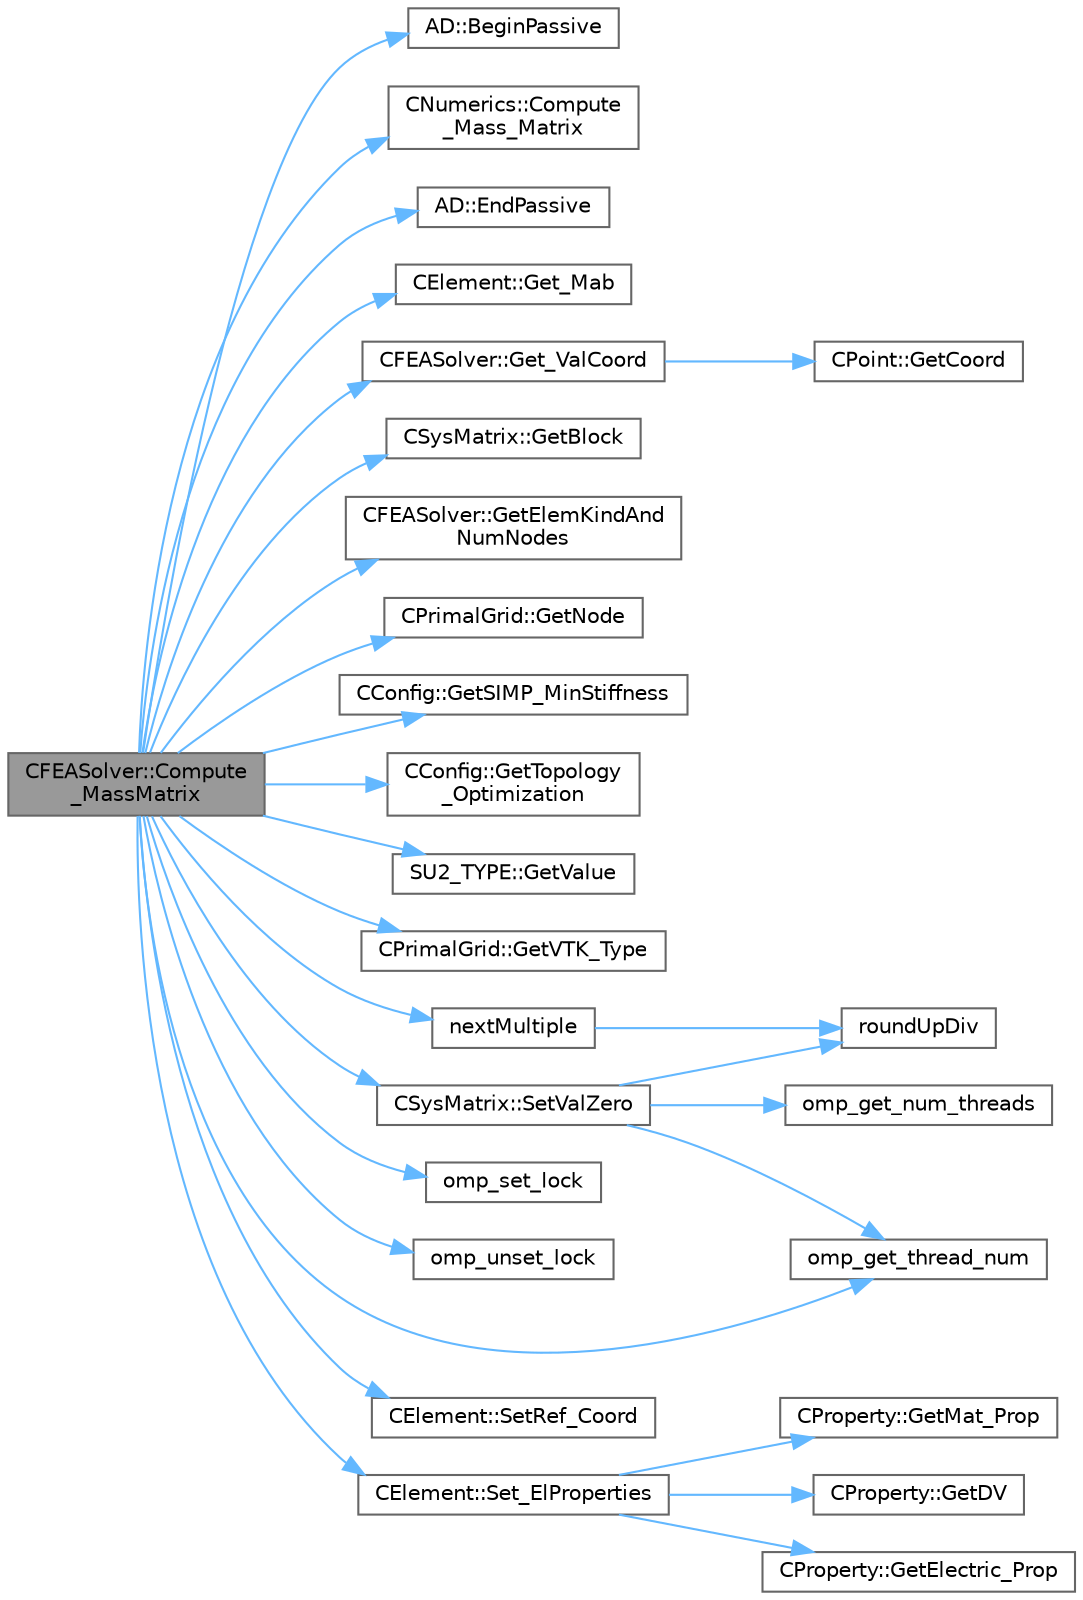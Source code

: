 digraph "CFEASolver::Compute_MassMatrix"
{
 // LATEX_PDF_SIZE
  bgcolor="transparent";
  edge [fontname=Helvetica,fontsize=10,labelfontname=Helvetica,labelfontsize=10];
  node [fontname=Helvetica,fontsize=10,shape=box,height=0.2,width=0.4];
  rankdir="LR";
  Node1 [id="Node000001",label="CFEASolver::Compute\l_MassMatrix",height=0.2,width=0.4,color="gray40", fillcolor="grey60", style="filled", fontcolor="black",tooltip="Compute the mass matrix of the problem."];
  Node1 -> Node2 [id="edge1_Node000001_Node000002",color="steelblue1",style="solid",tooltip=" "];
  Node2 [id="Node000002",label="AD::BeginPassive",height=0.2,width=0.4,color="grey40", fillcolor="white", style="filled",URL="$namespaceAD.html#a17303e0b54570243d54732b02655f9a5",tooltip="Start a passive region, i.e. stop recording."];
  Node1 -> Node3 [id="edge2_Node000001_Node000003",color="steelblue1",style="solid",tooltip=" "];
  Node3 [id="Node000003",label="CNumerics::Compute\l_Mass_Matrix",height=0.2,width=0.4,color="grey40", fillcolor="white", style="filled",URL="$classCNumerics.html#af9afa8752781373ab7725a3657aa095f",tooltip="A virtual member to compute the mass matrix."];
  Node1 -> Node4 [id="edge3_Node000001_Node000004",color="steelblue1",style="solid",tooltip=" "];
  Node4 [id="Node000004",label="AD::EndPassive",height=0.2,width=0.4,color="grey40", fillcolor="white", style="filled",URL="$namespaceAD.html#af5a5809a923faf03119828c329bc2db7",tooltip="End a passive region, i.e. start recording if we were recording before."];
  Node1 -> Node5 [id="edge4_Node000001_Node000005",color="steelblue1",style="solid",tooltip=" "];
  Node5 [id="Node000005",label="CElement::Get_Mab",height=0.2,width=0.4,color="grey40", fillcolor="white", style="filled",URL="$classCElement.html#ac848ce2c15df103416736e7b1da70963",tooltip="Return the value of the diagonal term for the mass matrix, relating nodes a and b."];
  Node1 -> Node6 [id="edge5_Node000001_Node000006",color="steelblue1",style="solid",tooltip=" "];
  Node6 [id="Node000006",label="CFEASolver::Get_ValCoord",height=0.2,width=0.4,color="grey40", fillcolor="white", style="filled",URL="$classCFEASolver.html#ad4309facfe4044d5f5a11209cc96c7eb",tooltip="Get the value of the reference coordinate to set on the element structure."];
  Node6 -> Node7 [id="edge6_Node000006_Node000007",color="steelblue1",style="solid",tooltip=" "];
  Node7 [id="Node000007",label="CPoint::GetCoord",height=0.2,width=0.4,color="grey40", fillcolor="white", style="filled",URL="$classCPoint.html#ab16c29dd03911529cd73bf467c313179",tooltip="Get the coordinates dor the control volume."];
  Node1 -> Node8 [id="edge7_Node000001_Node000008",color="steelblue1",style="solid",tooltip=" "];
  Node8 [id="Node000008",label="CSysMatrix::GetBlock",height=0.2,width=0.4,color="grey40", fillcolor="white", style="filled",URL="$classCSysMatrix.html#a8f5b31dfcee98f6e92f54de4a2e6a625",tooltip="Get a pointer to the start of block \"ij\"."];
  Node1 -> Node9 [id="edge8_Node000001_Node000009",color="steelblue1",style="solid",tooltip=" "];
  Node9 [id="Node000009",label="CFEASolver::GetElemKindAnd\lNumNodes",height=0.2,width=0.4,color="grey40", fillcolor="white", style="filled",URL="$classCFEASolver.html#a69ff8e551924f4cfbad103287b4bb8bb",tooltip="Get the element container index and number of nodes of a given VTK type."];
  Node1 -> Node10 [id="edge9_Node000001_Node000010",color="steelblue1",style="solid",tooltip=" "];
  Node10 [id="Node000010",label="CPrimalGrid::GetNode",height=0.2,width=0.4,color="grey40", fillcolor="white", style="filled",URL="$classCPrimalGrid.html#a6353b89f5a8a3948cd475da6152bf077",tooltip="Get the nodes shared by the primal grid element."];
  Node1 -> Node11 [id="edge10_Node000001_Node000011",color="steelblue1",style="solid",tooltip=" "];
  Node11 [id="Node000011",label="CConfig::GetSIMP_MinStiffness",height=0.2,width=0.4,color="grey40", fillcolor="white", style="filled",URL="$classCConfig.html#a3807df530b42b9a9f711a9670ea698e9",tooltip="Get lower bound for density-based stiffness penalization."];
  Node1 -> Node12 [id="edge11_Node000001_Node000012",color="steelblue1",style="solid",tooltip=" "];
  Node12 [id="Node000012",label="CConfig::GetTopology\l_Optimization",height=0.2,width=0.4,color="grey40", fillcolor="white", style="filled",URL="$classCConfig.html#aaf3e38ba9bf594bc2d636158d1dbf305",tooltip="Get topology optimization."];
  Node1 -> Node13 [id="edge12_Node000001_Node000013",color="steelblue1",style="solid",tooltip=" "];
  Node13 [id="Node000013",label="SU2_TYPE::GetValue",height=0.2,width=0.4,color="grey40", fillcolor="white", style="filled",URL="$namespaceSU2__TYPE.html#adf52a59d6f4e578f7915ec9abbf7cb22",tooltip="Get the (primitive) value of the datatype (needs to be specialized for active types)."];
  Node1 -> Node14 [id="edge13_Node000001_Node000014",color="steelblue1",style="solid",tooltip=" "];
  Node14 [id="Node000014",label="CPrimalGrid::GetVTK_Type",height=0.2,width=0.4,color="grey40", fillcolor="white", style="filled",URL="$classCPrimalGrid.html#ad506ad8f97dd70d71c1ee6f407df4cf5",tooltip="Get VTK type."];
  Node1 -> Node15 [id="edge14_Node000001_Node000015",color="steelblue1",style="solid",tooltip=" "];
  Node15 [id="Node000015",label="nextMultiple",height=0.2,width=0.4,color="grey40", fillcolor="white", style="filled",URL="$omp__structure_8hpp.html#adb8cd1783c3fe468888c1c0a5b57cace",tooltip="Round up to next multiple."];
  Node15 -> Node16 [id="edge15_Node000015_Node000016",color="steelblue1",style="solid",tooltip=" "];
  Node16 [id="Node000016",label="roundUpDiv",height=0.2,width=0.4,color="grey40", fillcolor="white", style="filled",URL="$omp__structure_8hpp.html#a1c00281f52b615b111a4990b2d2a5157",tooltip="Integer division rounding up."];
  Node1 -> Node17 [id="edge16_Node000001_Node000017",color="steelblue1",style="solid",tooltip=" "];
  Node17 [id="Node000017",label="omp_get_thread_num",height=0.2,width=0.4,color="grey40", fillcolor="white", style="filled",URL="$omp__structure_8hpp.html#aad63dd7e34961dbbd2e8774e7f6bc2d0",tooltip="Index of current thread, akin to MPI rank."];
  Node1 -> Node18 [id="edge17_Node000001_Node000018",color="steelblue1",style="solid",tooltip=" "];
  Node18 [id="Node000018",label="omp_set_lock",height=0.2,width=0.4,color="grey40", fillcolor="white", style="filled",URL="$omp__structure_8hpp.html#ab306e0d3de13445b4ca9d93b67b8fd25",tooltip=" "];
  Node1 -> Node19 [id="edge18_Node000001_Node000019",color="steelblue1",style="solid",tooltip=" "];
  Node19 [id="Node000019",label="omp_unset_lock",height=0.2,width=0.4,color="grey40", fillcolor="white", style="filled",URL="$omp__structure_8hpp.html#aaf7282f4c7262612a1c68395bc764470",tooltip=" "];
  Node1 -> Node20 [id="edge19_Node000001_Node000020",color="steelblue1",style="solid",tooltip=" "];
  Node20 [id="Node000020",label="CElement::Set_ElProperties",height=0.2,width=0.4,color="grey40", fillcolor="white", style="filled",URL="$classCElement.html#a5a9bc98cf64c54b7e073427967dc3f5a",tooltip="Store the values of the identifiers for element properties."];
  Node20 -> Node21 [id="edge20_Node000020_Node000021",color="steelblue1",style="solid",tooltip=" "];
  Node21 [id="Node000021",label="CProperty::GetDV",height=0.2,width=0.4,color="grey40", fillcolor="white", style="filled",URL="$classCProperty.html#a903e86823bf39c0aee76101d401668c5",tooltip="Get index of the design variable."];
  Node20 -> Node22 [id="edge21_Node000020_Node000022",color="steelblue1",style="solid",tooltip=" "];
  Node22 [id="Node000022",label="CProperty::GetElectric_Prop",height=0.2,width=0.4,color="grey40", fillcolor="white", style="filled",URL="$classCProperty.html#a39808d4c3a823fee58948e00f3abb002",tooltip="Get index of the electric properties."];
  Node20 -> Node23 [id="edge22_Node000020_Node000023",color="steelblue1",style="solid",tooltip=" "];
  Node23 [id="Node000023",label="CProperty::GetMat_Prop",height=0.2,width=0.4,color="grey40", fillcolor="white", style="filled",URL="$classCProperty.html#ae052b949ce07fbd8906850d8098862cf",tooltip="Get index of the physical properties."];
  Node1 -> Node24 [id="edge23_Node000001_Node000024",color="steelblue1",style="solid",tooltip=" "];
  Node24 [id="Node000024",label="CElement::SetRef_Coord",height=0.2,width=0.4,color="grey40", fillcolor="white", style="filled",URL="$classCElement.html#a734f0ffdf9fc0d48f6add20fd6cd5cfe",tooltip="Set the value of the coordinate of the nodes in the reference configuration."];
  Node1 -> Node25 [id="edge24_Node000001_Node000025",color="steelblue1",style="solid",tooltip=" "];
  Node25 [id="Node000025",label="CSysMatrix::SetValZero",height=0.2,width=0.4,color="grey40", fillcolor="white", style="filled",URL="$classCSysMatrix.html#a8f974ad2e089dccfc99ea21a4ef5a819",tooltip="Sets to zero all the entries of the sparse matrix."];
  Node25 -> Node26 [id="edge25_Node000025_Node000026",color="steelblue1",style="solid",tooltip=" "];
  Node26 [id="Node000026",label="omp_get_num_threads",height=0.2,width=0.4,color="grey40", fillcolor="white", style="filled",URL="$omp__structure_8hpp.html#a15e588e219ac407d67b02755aab67506",tooltip="Number of threads in current team."];
  Node25 -> Node17 [id="edge26_Node000025_Node000017",color="steelblue1",style="solid",tooltip=" "];
  Node25 -> Node16 [id="edge27_Node000025_Node000016",color="steelblue1",style="solid",tooltip=" "];
}
